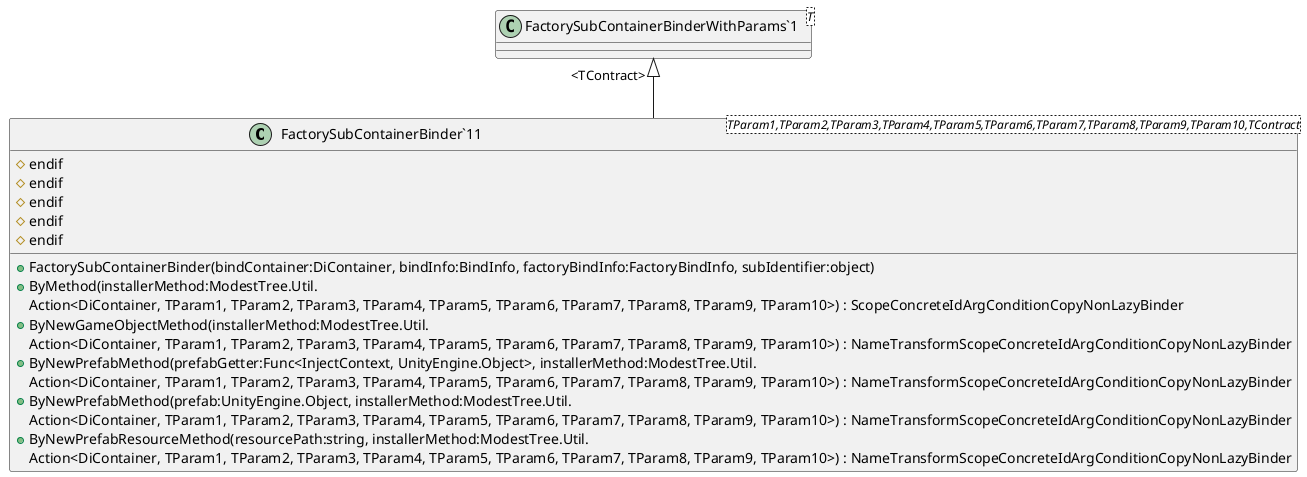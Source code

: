 @startuml
class "FactorySubContainerBinder`11"<TParam1,TParam2,TParam3,TParam4,TParam5,TParam6,TParam7,TParam8,TParam9,TParam10,TContract> {
    + FactorySubContainerBinder(bindContainer:DiContainer, bindInfo:BindInfo, factoryBindInfo:FactoryBindInfo, subIdentifier:object)
    + ByMethod(installerMethod:ModestTree.Util.
#endif
            Action<DiContainer, TParam1, TParam2, TParam3, TParam4, TParam5, TParam6, TParam7, TParam8, TParam9, TParam10>) : ScopeConcreteIdArgConditionCopyNonLazyBinder
    + ByNewGameObjectMethod(installerMethod:ModestTree.Util.
#endif
            Action<DiContainer, TParam1, TParam2, TParam3, TParam4, TParam5, TParam6, TParam7, TParam8, TParam9, TParam10>) : NameTransformScopeConcreteIdArgConditionCopyNonLazyBinder
    + ByNewPrefabMethod(prefabGetter:Func<InjectContext, UnityEngine.Object>, installerMethod:ModestTree.Util.
#endif
            Action<DiContainer, TParam1, TParam2, TParam3, TParam4, TParam5, TParam6, TParam7, TParam8, TParam9, TParam10>) : NameTransformScopeConcreteIdArgConditionCopyNonLazyBinder
    + ByNewPrefabMethod(prefab:UnityEngine.Object, installerMethod:ModestTree.Util.
#endif
            Action<DiContainer, TParam1, TParam2, TParam3, TParam4, TParam5, TParam6, TParam7, TParam8, TParam9, TParam10>) : NameTransformScopeConcreteIdArgConditionCopyNonLazyBinder
    + ByNewPrefabResourceMethod(resourcePath:string, installerMethod:ModestTree.Util.
#endif
            Action<DiContainer, TParam1, TParam2, TParam3, TParam4, TParam5, TParam6, TParam7, TParam8, TParam9, TParam10>) : NameTransformScopeConcreteIdArgConditionCopyNonLazyBinder
}
class "FactorySubContainerBinderWithParams`1"<T> {
}
"FactorySubContainerBinderWithParams`1" "<TContract>" <|-- "FactorySubContainerBinder`11"
@enduml
